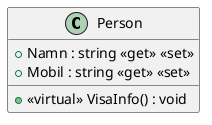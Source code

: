 @startuml
class Person {
    + Namn : string <<get>> <<set>>
    + Mobil : string <<get>> <<set>>
    + <<virtual>> VisaInfo() : void
}
@enduml

